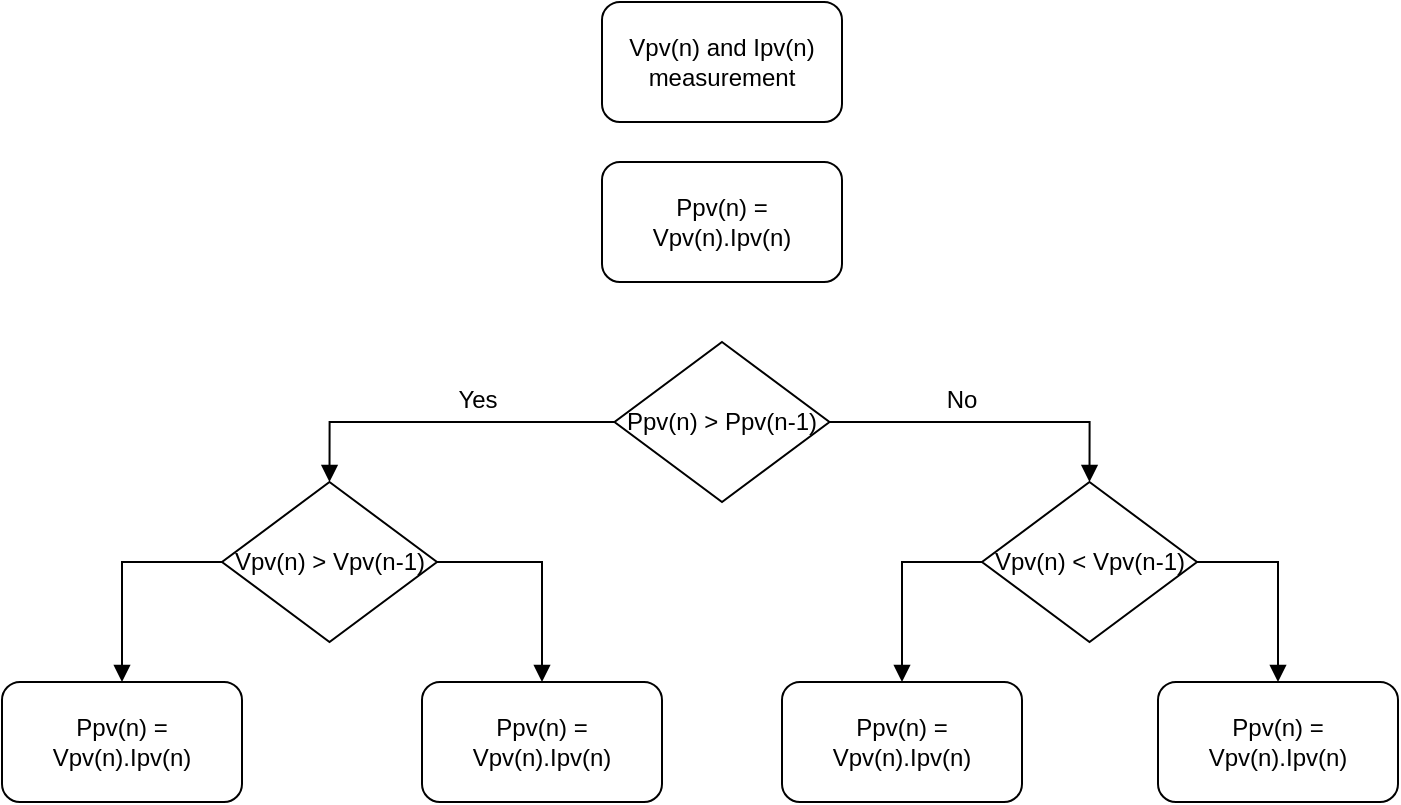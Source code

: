 <mxfile version="14.7.0" type="github">
  <diagram id="GmVliYmM2edS_pFifbmQ" name="Page-1">
    <mxGraphModel dx="738" dy="380" grid="1" gridSize="10" guides="1" tooltips="1" connect="1" arrows="1" fold="1" page="1" pageScale="1" pageWidth="1654" pageHeight="2336" math="0" shadow="0">
      <root>
        <mxCell id="0" />
        <mxCell id="1" parent="0" />
        <mxCell id="wvDjl1pDqsY6qxZMh3qB-1" value="Vpv(n) and Ipv(n) measurement" style="rounded=1;whiteSpace=wrap;html=1;" vertex="1" parent="1">
          <mxGeometry x="480" y="230" width="120" height="60" as="geometry" />
        </mxCell>
        <mxCell id="wvDjl1pDqsY6qxZMh3qB-3" value="Ppv(n) = Vpv(n).Ipv(n)" style="rounded=1;whiteSpace=wrap;html=1;" vertex="1" parent="1">
          <mxGeometry x="480" y="310" width="120" height="60" as="geometry" />
        </mxCell>
        <mxCell id="wvDjl1pDqsY6qxZMh3qB-9" style="edgeStyle=orthogonalEdgeStyle;rounded=0;orthogonalLoop=1;jettySize=auto;html=1;entryX=0.5;entryY=0;entryDx=0;entryDy=0;endArrow=block;endFill=1;" edge="1" parent="1" source="wvDjl1pDqsY6qxZMh3qB-4" target="wvDjl1pDqsY6qxZMh3qB-7">
          <mxGeometry relative="1" as="geometry" />
        </mxCell>
        <mxCell id="wvDjl1pDqsY6qxZMh3qB-10" style="edgeStyle=orthogonalEdgeStyle;rounded=0;orthogonalLoop=1;jettySize=auto;html=1;exitX=1;exitY=0.5;exitDx=0;exitDy=0;entryX=0.5;entryY=0;entryDx=0;entryDy=0;endArrow=block;endFill=1;" edge="1" parent="1" source="wvDjl1pDqsY6qxZMh3qB-4" target="wvDjl1pDqsY6qxZMh3qB-8">
          <mxGeometry relative="1" as="geometry" />
        </mxCell>
        <mxCell id="wvDjl1pDqsY6qxZMh3qB-4" value="Ppv(n) &amp;gt; Ppv(n-1)" style="rhombus;whiteSpace=wrap;html=1;" vertex="1" parent="1">
          <mxGeometry x="486.25" y="400" width="107.5" height="80" as="geometry" />
        </mxCell>
        <mxCell id="wvDjl1pDqsY6qxZMh3qB-18" style="edgeStyle=orthogonalEdgeStyle;rounded=0;orthogonalLoop=1;jettySize=auto;html=1;exitX=0;exitY=0.5;exitDx=0;exitDy=0;entryX=0.5;entryY=0;entryDx=0;entryDy=0;endArrow=block;endFill=1;" edge="1" parent="1" source="wvDjl1pDqsY6qxZMh3qB-7" target="wvDjl1pDqsY6qxZMh3qB-14">
          <mxGeometry relative="1" as="geometry">
            <Array as="points">
              <mxPoint x="240" y="510" />
            </Array>
          </mxGeometry>
        </mxCell>
        <mxCell id="wvDjl1pDqsY6qxZMh3qB-19" style="edgeStyle=orthogonalEdgeStyle;rounded=0;orthogonalLoop=1;jettySize=auto;html=1;exitX=1;exitY=0.5;exitDx=0;exitDy=0;entryX=0.5;entryY=0;entryDx=0;entryDy=0;endArrow=block;endFill=1;" edge="1" parent="1" source="wvDjl1pDqsY6qxZMh3qB-7" target="wvDjl1pDqsY6qxZMh3qB-15">
          <mxGeometry relative="1" as="geometry" />
        </mxCell>
        <mxCell id="wvDjl1pDqsY6qxZMh3qB-7" value="Vpv(n) &amp;gt; Vpv(n-1)" style="rhombus;whiteSpace=wrap;html=1;" vertex="1" parent="1">
          <mxGeometry x="290" y="470" width="107.5" height="80" as="geometry" />
        </mxCell>
        <mxCell id="wvDjl1pDqsY6qxZMh3qB-20" style="edgeStyle=orthogonalEdgeStyle;rounded=0;orthogonalLoop=1;jettySize=auto;html=1;exitX=0;exitY=0.5;exitDx=0;exitDy=0;entryX=0.5;entryY=0;entryDx=0;entryDy=0;endArrow=block;endFill=1;" edge="1" parent="1" source="wvDjl1pDqsY6qxZMh3qB-8" target="wvDjl1pDqsY6qxZMh3qB-16">
          <mxGeometry relative="1" as="geometry" />
        </mxCell>
        <mxCell id="wvDjl1pDqsY6qxZMh3qB-21" style="edgeStyle=orthogonalEdgeStyle;rounded=0;orthogonalLoop=1;jettySize=auto;html=1;exitX=1;exitY=0.5;exitDx=0;exitDy=0;entryX=0.5;entryY=0;entryDx=0;entryDy=0;endArrow=block;endFill=1;" edge="1" parent="1" source="wvDjl1pDqsY6qxZMh3qB-8" target="wvDjl1pDqsY6qxZMh3qB-17">
          <mxGeometry relative="1" as="geometry" />
        </mxCell>
        <mxCell id="wvDjl1pDqsY6qxZMh3qB-8" value="Vpv(n) &amp;lt; Vpv(n-1)" style="rhombus;whiteSpace=wrap;html=1;" vertex="1" parent="1">
          <mxGeometry x="670" y="470" width="107.5" height="80" as="geometry" />
        </mxCell>
        <mxCell id="wvDjl1pDqsY6qxZMh3qB-11" value="Yes" style="text;html=1;strokeColor=none;fillColor=none;align=center;verticalAlign=middle;whiteSpace=wrap;rounded=0;" vertex="1" parent="1">
          <mxGeometry x="397.5" y="419" width="40" height="20" as="geometry" />
        </mxCell>
        <mxCell id="wvDjl1pDqsY6qxZMh3qB-13" value="No" style="text;html=1;strokeColor=none;fillColor=none;align=center;verticalAlign=middle;whiteSpace=wrap;rounded=0;" vertex="1" parent="1">
          <mxGeometry x="640" y="419" width="40" height="20" as="geometry" />
        </mxCell>
        <mxCell id="wvDjl1pDqsY6qxZMh3qB-14" value="Ppv(n) = Vpv(n).Ipv(n)" style="rounded=1;whiteSpace=wrap;html=1;" vertex="1" parent="1">
          <mxGeometry x="180" y="570" width="120" height="60" as="geometry" />
        </mxCell>
        <mxCell id="wvDjl1pDqsY6qxZMh3qB-15" value="Ppv(n) = Vpv(n).Ipv(n)" style="rounded=1;whiteSpace=wrap;html=1;" vertex="1" parent="1">
          <mxGeometry x="390" y="570" width="120" height="60" as="geometry" />
        </mxCell>
        <mxCell id="wvDjl1pDqsY6qxZMh3qB-16" value="Ppv(n) = Vpv(n).Ipv(n)" style="rounded=1;whiteSpace=wrap;html=1;" vertex="1" parent="1">
          <mxGeometry x="570" y="570" width="120" height="60" as="geometry" />
        </mxCell>
        <mxCell id="wvDjl1pDqsY6qxZMh3qB-17" value="Ppv(n) = Vpv(n).Ipv(n)" style="rounded=1;whiteSpace=wrap;html=1;" vertex="1" parent="1">
          <mxGeometry x="758" y="570" width="120" height="60" as="geometry" />
        </mxCell>
      </root>
    </mxGraphModel>
  </diagram>
</mxfile>
